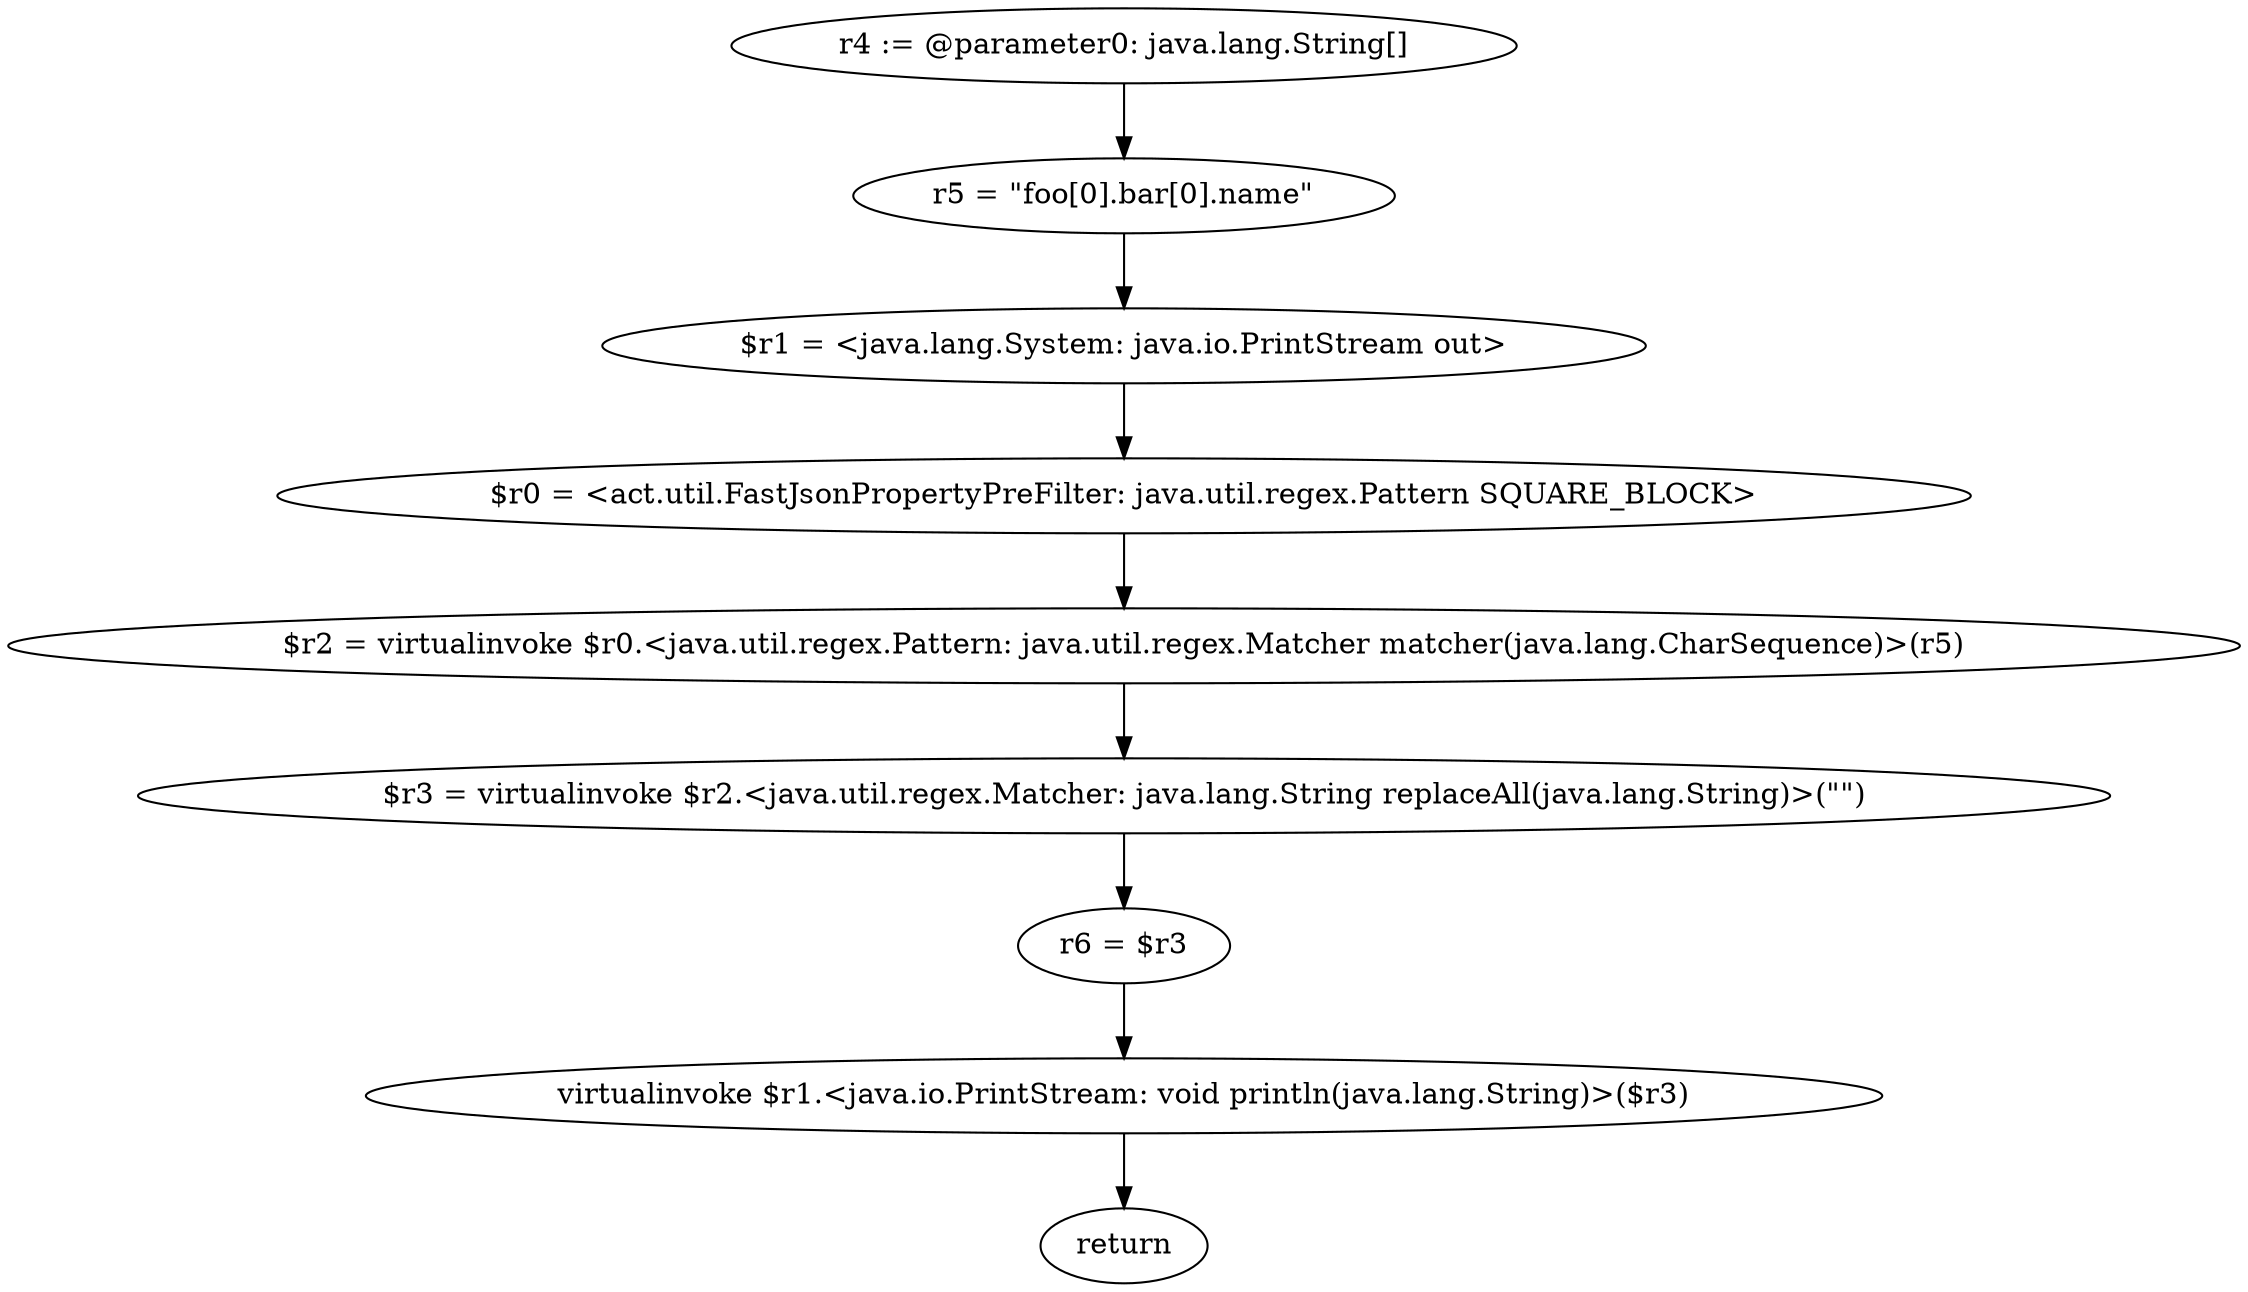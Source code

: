 digraph "unitGraph" {
    "r4 := @parameter0: java.lang.String[]"
    "r5 = \"foo[0].bar[0].name\""
    "$r1 = <java.lang.System: java.io.PrintStream out>"
    "$r0 = <act.util.FastJsonPropertyPreFilter: java.util.regex.Pattern SQUARE_BLOCK>"
    "$r2 = virtualinvoke $r0.<java.util.regex.Pattern: java.util.regex.Matcher matcher(java.lang.CharSequence)>(r5)"
    "$r3 = virtualinvoke $r2.<java.util.regex.Matcher: java.lang.String replaceAll(java.lang.String)>(\"\")"
    "r6 = $r3"
    "virtualinvoke $r1.<java.io.PrintStream: void println(java.lang.String)>($r3)"
    "return"
    "r4 := @parameter0: java.lang.String[]"->"r5 = \"foo[0].bar[0].name\"";
    "r5 = \"foo[0].bar[0].name\""->"$r1 = <java.lang.System: java.io.PrintStream out>";
    "$r1 = <java.lang.System: java.io.PrintStream out>"->"$r0 = <act.util.FastJsonPropertyPreFilter: java.util.regex.Pattern SQUARE_BLOCK>";
    "$r0 = <act.util.FastJsonPropertyPreFilter: java.util.regex.Pattern SQUARE_BLOCK>"->"$r2 = virtualinvoke $r0.<java.util.regex.Pattern: java.util.regex.Matcher matcher(java.lang.CharSequence)>(r5)";
    "$r2 = virtualinvoke $r0.<java.util.regex.Pattern: java.util.regex.Matcher matcher(java.lang.CharSequence)>(r5)"->"$r3 = virtualinvoke $r2.<java.util.regex.Matcher: java.lang.String replaceAll(java.lang.String)>(\"\")";
    "$r3 = virtualinvoke $r2.<java.util.regex.Matcher: java.lang.String replaceAll(java.lang.String)>(\"\")"->"r6 = $r3";
    "r6 = $r3"->"virtualinvoke $r1.<java.io.PrintStream: void println(java.lang.String)>($r3)";
    "virtualinvoke $r1.<java.io.PrintStream: void println(java.lang.String)>($r3)"->"return";
}
